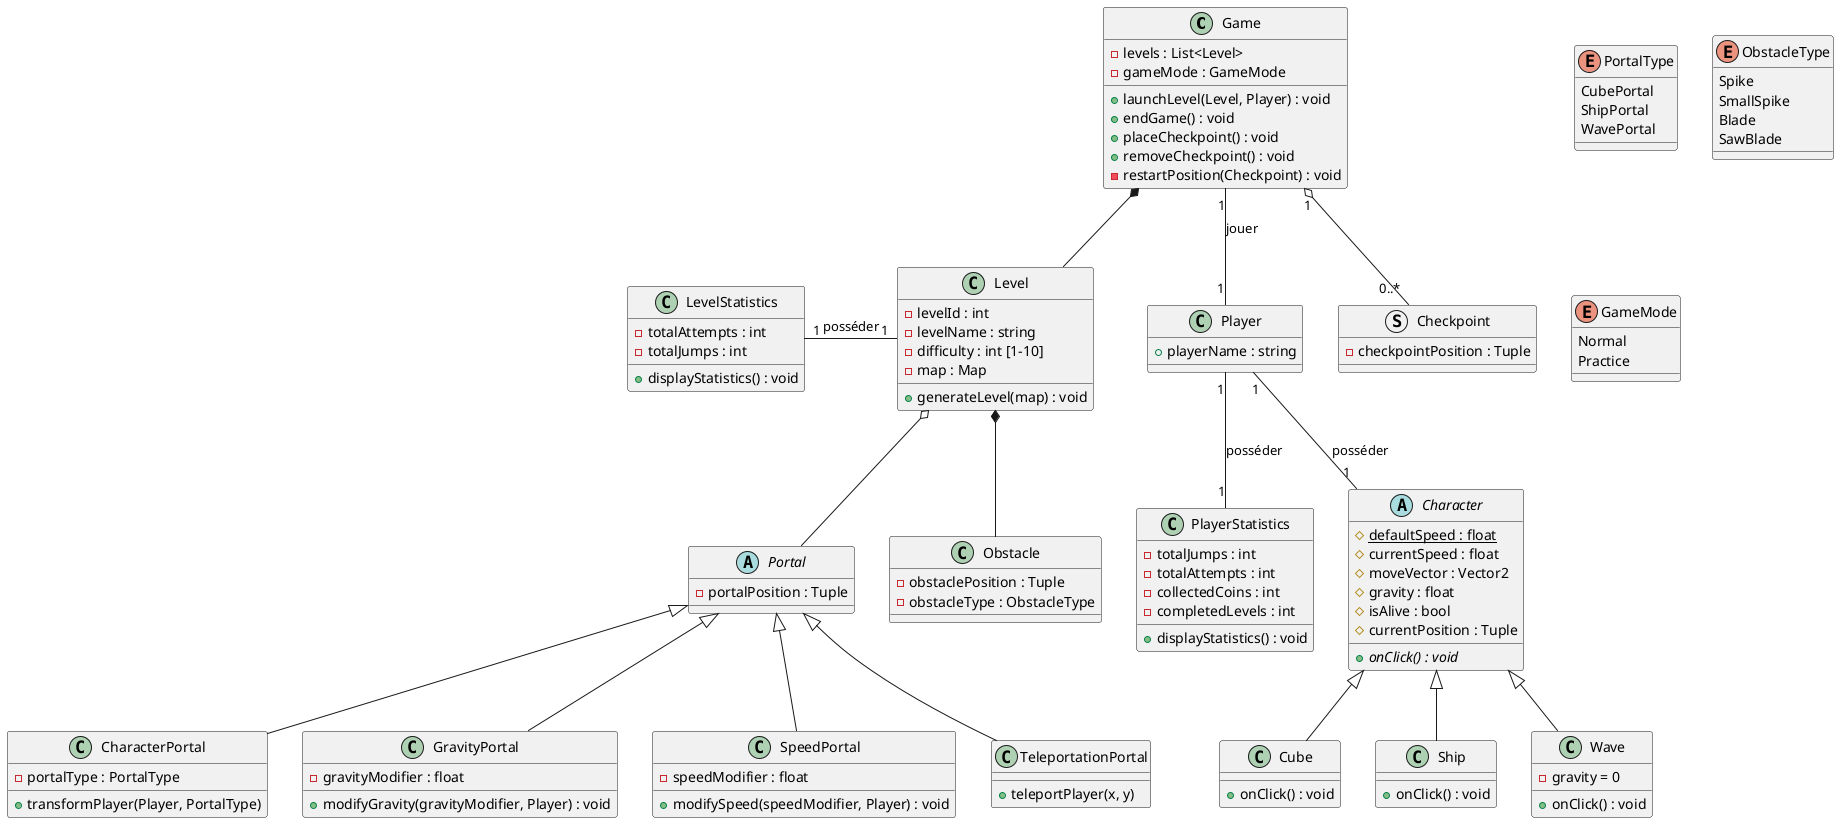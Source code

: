 @startuml

class Game {
    - levels : List<Level>
    - gameMode : GameMode
    + launchLevel(Level, Player) : void
    + endGame() : void
    + placeCheckpoint() : void
    + removeCheckpoint() : void
    - restartPosition(Checkpoint) : void
}

class Level {
    - levelId : int
    - levelName : string
    - difficulty : int [1-10]
    - map : Map
    
    + generateLevel(map) : void
}

class Player {
    + playerName : string

}
class PlayerStatistics {
    - totalJumps : int
    - totalAttempts : int
    - collectedCoins : int
    - completedLevels : int
    + displayStatistics() : void
}

class LevelStatistics {
    - totalAttempts : int
    - totalJumps : int
    + displayStatistics() : void
}

abstract Character {
    # {static} defaultSpeed : float
    # currentSpeed : float
    # moveVector : Vector2
    # gravity : float
    # isAlive : bool
    # currentPosition : Tuple
    + {abstract} onClick() : void
    ' Kill character ?? ' 
}

struct Checkpoint {
    - checkpointPosition : Tuple
}

' note right of Character : Pour l'instant, moveDirection est un bool\n 0 pour la droite et 1 pour la gauche


class Cube {
    + onClick() : void
}
class Ship {
    + onClick() : void
}
class Wave {
    - gravity = 0
    + onClick() : void
}

abstract Portal {
    - portalPosition : Tuple
}

' note top of CharacterPortal : Ce sont les portails qui vont\n modifier le type de joueur
class CharacterPortal {
    - portalType : PortalType
    + transformPlayer(Player, PortalType)
}

class GravityPortal {
    - gravityModifier : float
    + modifyGravity(gravityModifier, Player) : void
}

class SpeedPortal {
    - speedModifier : float
    + modifySpeed(speedModifier, Player) : void
}

class TeleportationPortal {
    + teleportPlayer(x, y)
}

class Obstacle {
    - obstaclePosition : Tuple
    - obstacleType : ObstacleType
}

enum PortalType {
    CubePortal
    ShipPortal
    WavePortal
}

enum ObstacleType {
    Spike
    SmallSpike
    Blade
    SawBlade
}

enum GameMode {
    Normal
    Practice
} 

Player "1" -- "1" Character :  posséder 
Player "1" -- "1" PlayerStatistics : posséder

Game "1" -- "1" Player : jouer
Game *-- Level
Game "1" o-- "0..*" Checkpoint 

Level *-- Obstacle
Level o-- Portal
Level "1" -left "1" LevelStatistics : posséder 

Character <|-- Cube
Character <|-- Ship
Character <|-- Wave

Portal <|-- CharacterPortal

Portal <|-- GravityPortal
Portal <|-- SpeedPortal
Portal <|-- TeleportationPortal

@enduml